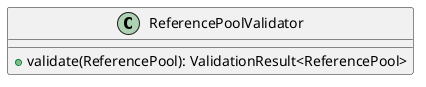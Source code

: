 @startuml

    class ReferencePoolValidator [[ReferencePoolValidator.html]] {
        +validate(ReferencePool): ValidationResult<ReferencePool>
    }

@enduml
